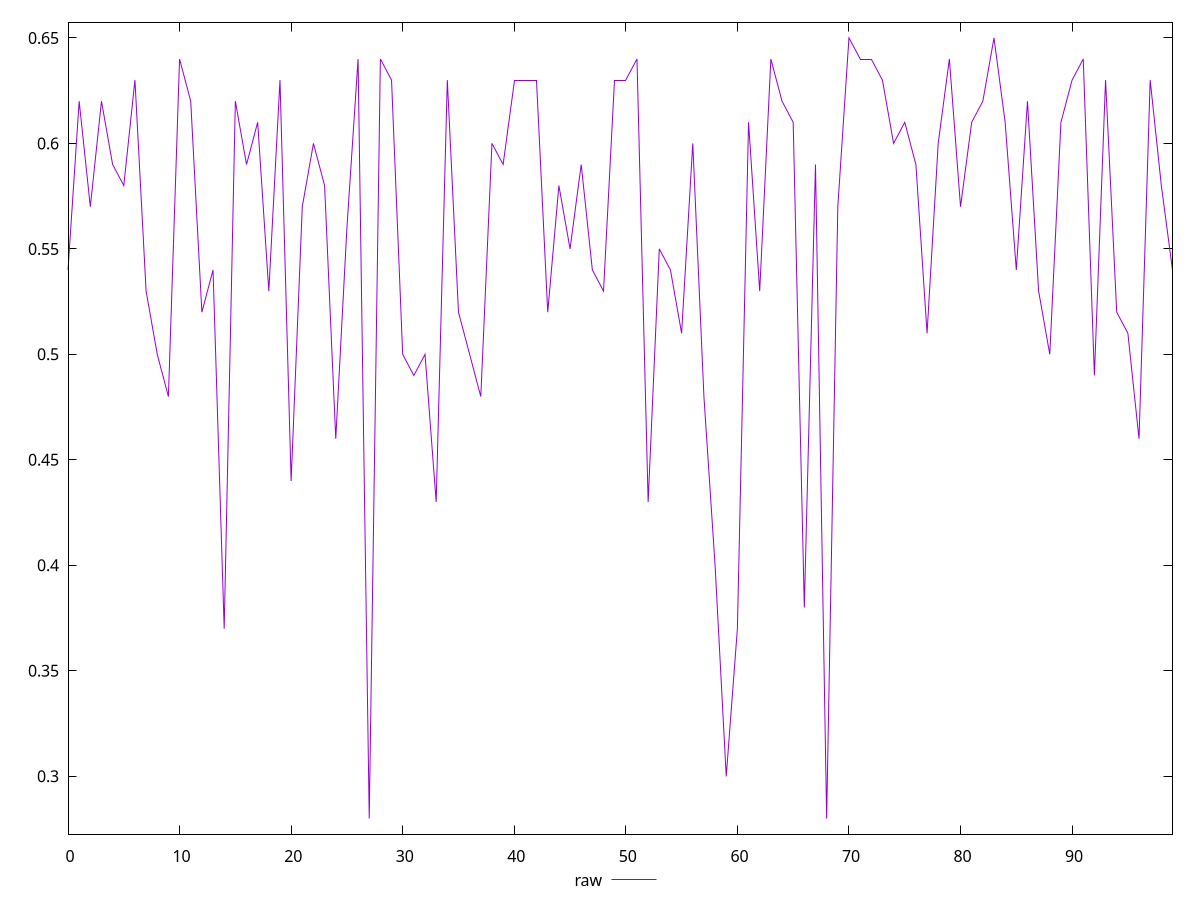 reset

$raw <<EOF
0 0.54
1 0.62
2 0.57
3 0.62
4 0.59
5 0.58
6 0.63
7 0.53
8 0.5
9 0.48
10 0.64
11 0.62
12 0.52
13 0.54
14 0.37
15 0.62
16 0.59
17 0.61
18 0.53
19 0.63
20 0.44
21 0.57
22 0.6
23 0.58
24 0.46
25 0.56
26 0.64
27 0.28
28 0.64
29 0.63
30 0.5
31 0.49
32 0.5
33 0.43
34 0.63
35 0.52
36 0.5
37 0.48
38 0.6
39 0.59
40 0.63
41 0.63
42 0.63
43 0.52
44 0.58
45 0.55
46 0.59
47 0.54
48 0.53
49 0.63
50 0.63
51 0.64
52 0.43
53 0.55
54 0.54
55 0.51
56 0.6
57 0.48
58 0.4
59 0.3
60 0.37
61 0.61
62 0.53
63 0.64
64 0.62
65 0.61
66 0.38
67 0.59
68 0.28
69 0.57
70 0.65
71 0.64
72 0.64
73 0.63
74 0.6
75 0.61
76 0.59
77 0.51
78 0.6
79 0.64
80 0.57
81 0.61
82 0.62
83 0.65
84 0.61
85 0.54
86 0.62
87 0.53
88 0.5
89 0.61
90 0.63
91 0.64
92 0.49
93 0.63
94 0.52
95 0.51
96 0.46
97 0.63
98 0.58
99 0.54
EOF

set key outside below
set xrange [0:99]
set yrange [0.2726:0.6574]
set trange [0.2726:0.6574]
set terminal svg size 640, 500 enhanced background rgb 'white'
set output "report_00013_2021-02-09T12-04-24.940Z/meta/score/samples/pages+cached+noadtech+nomedia/raw/values.svg"

plot $raw title "raw" with line

reset
